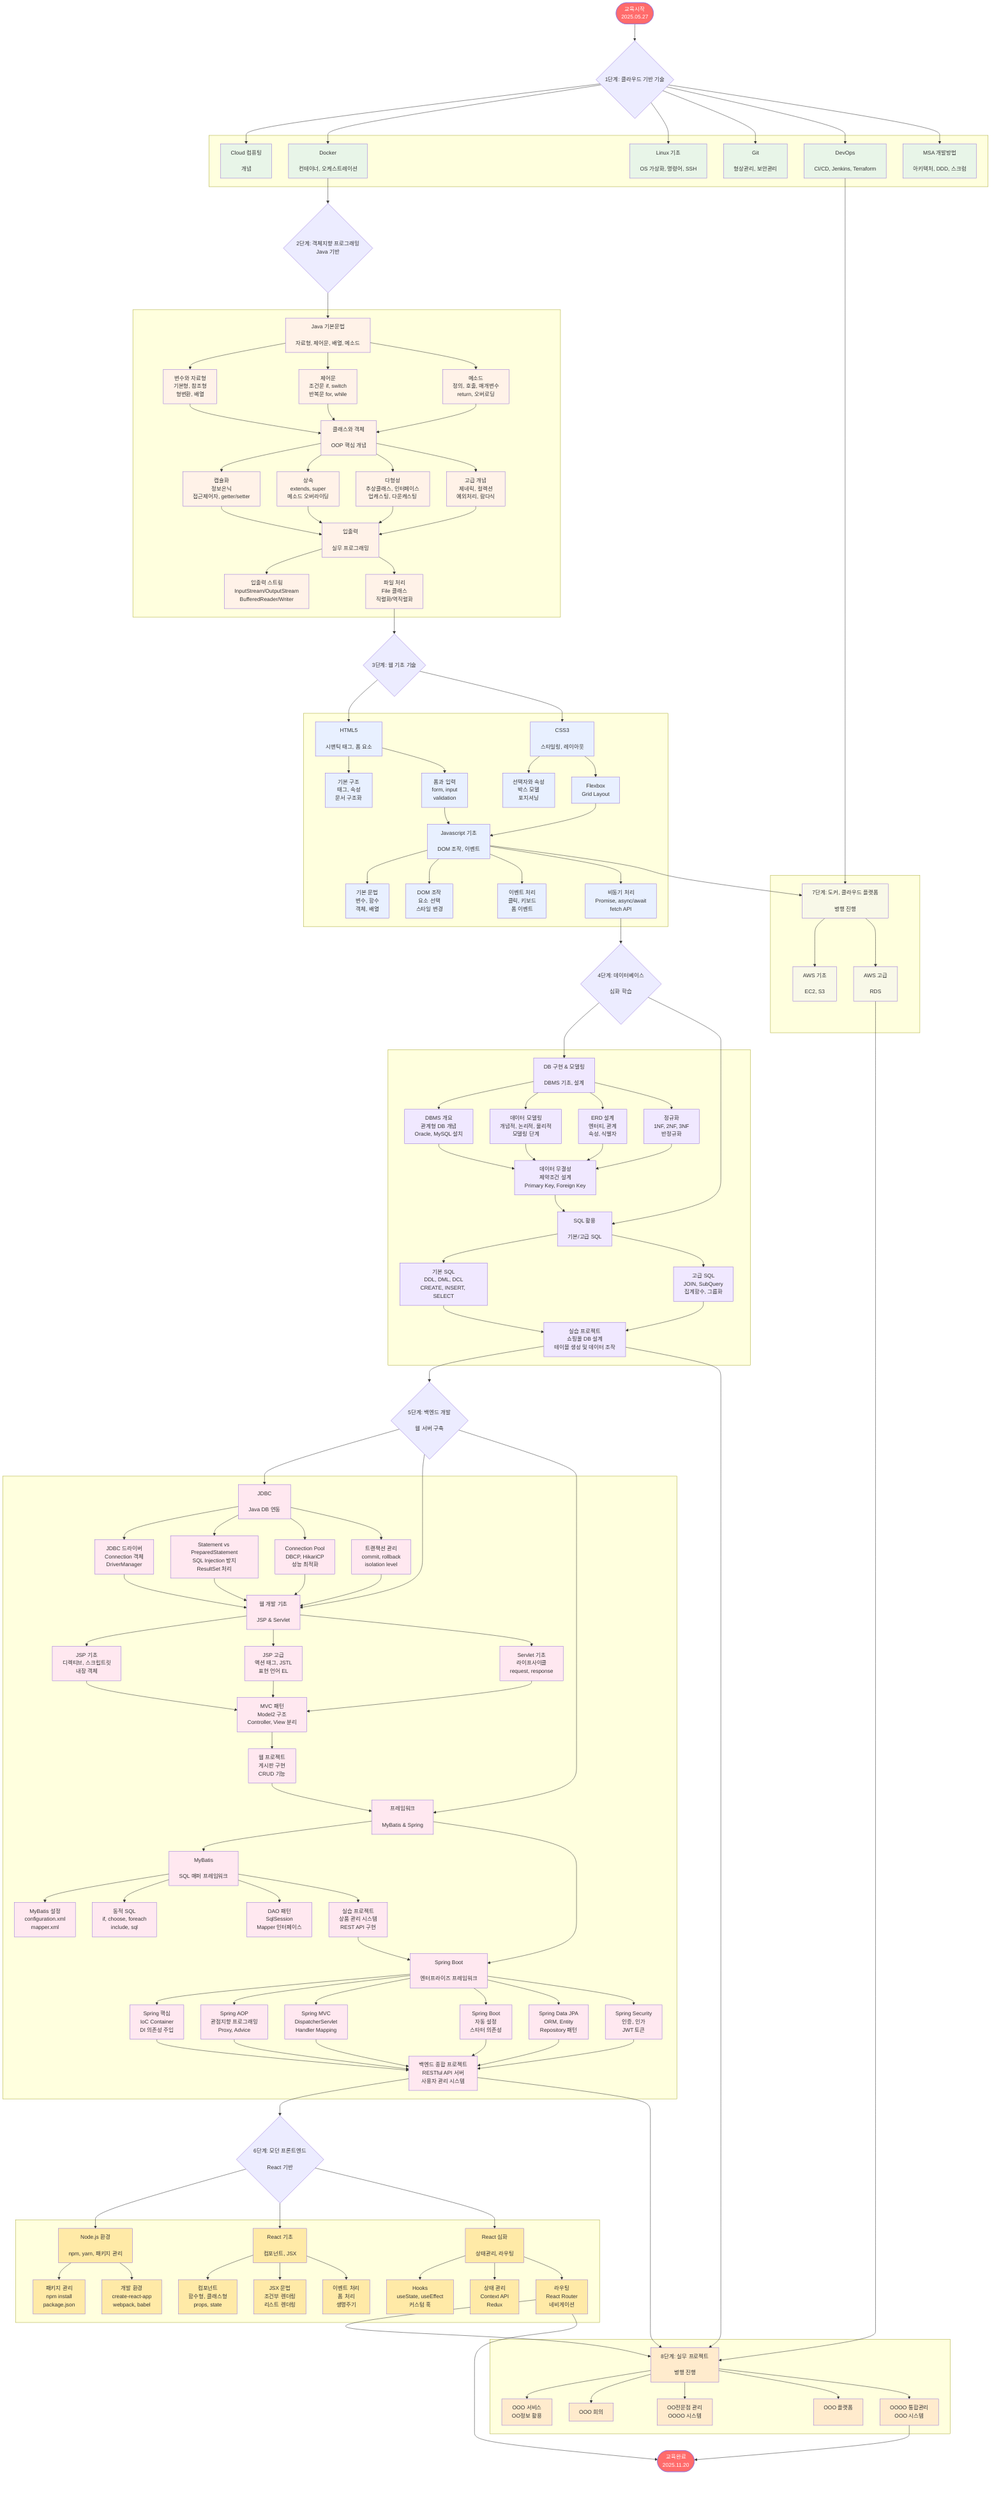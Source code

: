 flowchart TD
    Start([교육시작<br/>2025.05.27]) --> Phase1{1단계: 클라우드 기반 기술<br/>}

    Phase1 --> Cloud컴퓨팅[Cloud 컴퓨팅<br/><br/>개념]
    Phase1 --> Docker[Docker<br/><br/>컨테이너, 오케스트레이션]
    Phase1 --> Linux[Linux 기초<br/><br/>OS 가상화, 명령어, SSH]
    Phase1 --> Git[Git<br/><br/>형상관리, 보안관리]
    Phase1 --> DevOps[DevOps<br/><br/>CI/CD, Jenkins, Terraform]
    Phase1 --> MSA[MSA 개발방법<br/><br/>아키텍처, DDD, 스크럼]
    
    Docker --> Phase2{2단계: 객체지향 프로그래밍<br/>Java 기반}
    
    Phase2 --> Java1[Java 기본문법<br/><br/>자료형, 제어문, 배열, 메소드]
    
    Java1 --> JavaSub1[변수와 자료형<br/>기본형, 참조형<br/>형변환, 배열]
    Java1 --> JavaSub2[제어문<br/>조건문 if, switch<br/>반복문 for, while]
    Java1 --> JavaSub3[메소드<br/>정의, 호출, 매개변수<br/>return, 오버로딩]
    
    JavaSub1 --> Java2[클래스와 객체<br/><br/>OOP 핵심 개념]
    JavaSub2 --> Java2
    JavaSub3 --> Java2
    
    Java2 --> OOP1[캡슐화<br/>정보은닉<br/>접근제어자, getter/setter]
    Java2 --> OOP2[상속<br/>extends, super<br/>메소드 오버라이딩]
    Java2 --> OOP3[다형성<br/>추상클래스, 인터페이스<br/>업캐스팅, 다운캐스팅]
    Java2 --> OOP4[고급 개념<br/>제네릭, 컬렉션<br/>예외처리, 람다식]
    
    OOP1 --> Java3[입출력<br/><br/>실무 프로그래밍]
    OOP2 --> Java3
    OOP3 --> Java3
    OOP4 --> Java3
    
    Java3 --> IO1[입출력 스트림<br/>InputStream/OutputStream<br/>BufferedReader/Writer]
    Java3 --> IO2[파일 처리<br/>File 클래스<br/>직렬화/역직렬화]
    
    IO2 --> Phase3{3단계: 웹 기초 기술<br/>}
    
    Phase3 --> HTML[HTML5<br/><br/>시맨틱 태그, 폼 요소]
    Phase3 --> CSS[CSS3<br/><br/>스타일링, 레이아웃]
    
    HTML --> HTMLSub1[기본 구조<br/>태그, 속성<br/>문서 구조화]
    HTML --> HTMLSub2[폼과 입력<br/>form, input<br/>validation]
    
    CSS --> CSSSub1[선택자와 속성<br/>박스 모델<br/>포지셔닝]
    CSS --> CSSSub2[Flexbox<br/>Grid Layout<br/>]
    
    HTMLSub2 --> JS[Javascript 기초<br/><br/>DOM 조작, 이벤트]
    CSSSub2 --> JS
    
    JS --> JSSub1[기본 문법<br/>변수, 함수<br/>객체, 배열]
    JS --> JSSub2[DOM 조작<br/>요소 선택<br/>스타일 변경]
    JS --> JSSub3[이벤트 처리<br/>클릭, 키보드<br/>폼 이벤트]
    JS --> JSSub4[비동기 처리<br/>Promise, async/await<br/>fetch API]
    
    JSSub4 --> Phase4{4단계: 데이터베이스<br/><br/>심화 학습}
    
    Phase4 --> DB1[DB 구현 & 모델링<br/><br/>DBMS 기초, 설계]
    Phase4 --> DB2[SQL 활용<br/><br/>기본/고급 SQL]
    
    DB1 --> DBSub1[DBMS 개요<br/>관계형 DB 개념<br/>Oracle, MySQL 설치]
    DB1 --> DBSub2[데이터 모델링<br/>개념적, 논리적, 물리적<br/>모델링 단계]
    DB1 --> DBSub3[ERD 설계<br/>엔터티, 관계<br/>속성, 식별자]
    DB1 --> DBSub4[정규화<br/>1NF, 2NF, 3NF<br/>반정규화]
    
    DBSub1 --> DBMiddle[데이터 무결성<br/>제약조건 설계<br/>Primary Key, Foreign Key]
    DBSub2 --> DBMiddle
    DBSub3 --> DBMiddle
    DBSub4 --> DBMiddle
    
    DBMiddle --> DB2
    
    DB2 --> SQLSub1[기본 SQL<br/>DDL, DML, DCL<br/>CREATE, INSERT, SELECT]
    DB2 --> SQLSub2[고급 SQL<br/>JOIN, SubQuery<br/>집계함수, 그룹화]
    
    SQLSub1 --> SQLPractice[실습 프로젝트<br/>쇼핑몰 DB 설계<br/>테이블 생성 및 데이터 조작]
    SQLSub2 --> SQLPractice
    
    SQLPractice --> Phase5{5단계: 백엔드 개발<br/><br/>웹 서버 구축}
    
    Phase5 --> JDBC[JDBC<br/><br/>Java DB 연동]
    Phase5 --> WebDev[웹 개발 기초<br/><br/>JSP & Servlet]
    Phase5 --> Framework[프레임워크<br/><br/>MyBatis & Spring]
    
    JDBC --> JDBCSub1[JDBC 드라이버<br/>Connection 객체<br/>DriverManager]
    JDBC --> JDBCSub2[Statement vs PreparedStatement<br/>SQL Injection 방지<br/>ResultSet 처리]
    JDBC --> JDBCSub3[Connection Pool<br/>DBCP, HikariCP<br/>성능 최적화]
    JDBC --> JDBCSub4[트랜잭션 관리<br/>commit, rollback<br/>isolation level]
    
    JDBCSub1 --> WebDev
    JDBCSub2 --> WebDev
    JDBCSub3 --> WebDev
    JDBCSub4 --> WebDev
    
    WebDev --> JSPSub1[JSP 기초<br/>디렉티브, 스크립트릿<br/>내장 객체]
    WebDev --> JSPSub2[JSP 고급<br/>액션 태그, JSTL<br/>표현 언어 EL]
    WebDev --> ServletSub1[Servlet 기초<br/>라이프사이클<br/>request, response]
    
    JSPSub1 --> MVCPattern[MVC 패턴<br/>Model2 구조<br/>Controller, View 분리]
    JSPSub2 --> MVCPattern
    ServletSub1 --> MVCPattern
    
    MVCPattern --> WebProject[웹 프로젝트<br/>게시판 구현<br/>CRUD 기능]
    
    WebProject --> Framework
    
    Framework --> MyBatisPart[MyBatis<br/><br/>SQL 매퍼 프레임워크]
    Framework --> SpringPart[Spring Boot<br/><br/>엔터프라이즈 프레임워크]
    
    MyBatisPart --> MyBSub1[MyBatis 설정<br/>configuration.xml<br/>mapper.xml]
    MyBatisPart --> MyBSub2[동적 SQL<br/>if, choose, foreach<br/>include, sql]
    MyBatisPart --> MyBSub3[DAO 패턴<br/>SqlSession<br/>Mapper 인터페이스]
    MyBatisPart --> MyBSub4[실습 프로젝트<br/>상품 관리 시스템<br/>REST API 구현]
    
    MyBSub4 --> SpringPart
    
    SpringPart --> SpringSub1[Spring 핵심<br/>IoC Container<br/>DI 의존성 주입]
    SpringPart --> SpringSub2[Spring AOP<br/>관점지향 프로그래밍<br/>Proxy, Advice]
    SpringPart --> SpringSub3[Spring MVC<br/>DispatcherServlet<br/>Handler Mapping]
    SpringPart --> SpringSub4[Spring Boot<br/>자동 설정<br/>스타터 의존성]
    SpringPart --> SpringSub5[Spring Data JPA<br/>ORM, Entity<br/>Repository 패턴]
    SpringPart --> SpringSub6[Spring Security<br/>인증, 인가<br/>JWT 토큰]
    
    SpringSub1 --> BackendProject[백엔드 종합 프로젝트<br/>RESTful API 서버<br/>사용자 관리 시스템]
    SpringSub2 --> BackendProject
    SpringSub3 --> BackendProject
    SpringSub4 --> BackendProject
    SpringSub5 --> BackendProject
    SpringSub6 --> BackendProject
    
    BackendProject --> Phase6{6단계: 모던 프론트엔드<br/><br/>React 기반}
    
    Phase6 --> Node[Node.js 환경<br/><br/>npm, yarn, 패키지 관리]
    Phase6 --> ReactBasic[React 기초<br/><br/>컴포넌트, JSX]
    Phase6 --> ReactAdvanced[React 심화<br/><br/>상태관리, 라우팅]
    
    Node --> NodeSub1[패키지 관리<br/>npm install<br/>package.json]
    Node --> NodeSub2[개발 환경<br/>create-react-app<br/>webpack, babel]
    
    ReactBasic --> ReactSub1[컴포넌트<br/>함수형, 클래스형<br/>props, state]
    ReactBasic --> ReactSub2[JSX 문법<br/>조건부 렌더링<br/>리스트 렌더링]
    ReactBasic --> ReactSub3[이벤트 처리<br/>폼 처리<br/>생명주기]
    
    ReactAdvanced --> ReactSub4[Hooks<br/>useState, useEffect<br/>커스텀 훅]
    ReactAdvanced --> ReactSub5[상태 관리<br/>Context API<br/>Redux]
    ReactAdvanced --> ReactSub6[라우팅<br/>React Router<br/>네비게이션]
    
    %% 7단계 클라우드 플랫폼 병행
    DevOps --> CloudPhase7[7단계: 도커, 클라우드 플랫폼<br/><br/>병행 진행]
    JS --> CloudPhase7
    CloudPhase7 --> AWSBasic[AWS 기초<br/><br/>EC2, S3]
    CloudPhase7 --> AWSAdvanced[AWS 고급<br/><br/>RDS]
    
    %% 8단계 실무 프로젝트 병행
    SQLPractice --> ProjectPhase8[8단계: 실무 프로젝트<br/><br/>병행 진행]
    BackendProject --> ProjectPhase8
    ReactSub6 --> ProjectPhase8
    AWSAdvanced --> ProjectPhase8
    
    ProjectPhase8 --> Proj1[OOO 서비스<br/>OO정보 활용]
    ProjectPhase8 --> Proj2[OOO 회의<br/>]
    ProjectPhase8 --> Proj3[OO전문점 관리<br/>OOOO 시스템]
    ProjectPhase8 --> Proj4[OOO 플랫폼<br/><br/>]
    ProjectPhase8 --> Proj5[OOOO 통합관리<br/>OOO 시스템]
    
    ReactSub6 --> Complete([교육완료<br/>2025.11.20<br/>])
    Proj5 --> Complete
    
    %% 접기 기능을 위한 서브그래프
    subgraph Phase1Detail [" "]
        direction TB
        Cloud컴퓨팅
        Docker
        Linux
        Git
        DevOps
        MSA
    end
    
    subgraph Phase2Detail [" "]
        direction TB
        Java1
        JavaSub1
        JavaSub2
        JavaSub3
        Java2
        OOP1
        OOP2
        OOP3
        OOP4
        Java3
        IO1
        IO2
    end
    
    subgraph Phase3Detail [" "]
        direction TB
        HTML
        HTMLSub1
        HTMLSub2
        CSS
        CSSSub1
        CSSSub2
        JS
        JSSub1
        JSSub2
        JSSub3
        JSSub4
    end
    
    subgraph Phase4Detail [" "]
        direction TB
        DB1
        DBSub1
        DBSub2
        DBSub3
        DBSub4
        DBMiddle
        DB2
        SQLSub1
        SQLSub2
        SQLPractice
    end
    
    subgraph Phase5Detail [" "]
        direction TB
        JDBC
        JDBCSub1
        JDBCSub2
        JDBCSub3
        JDBCSub4
        WebDev
        JSPSub1
        JSPSub2
        ServletSub1
        MVCPattern
        WebProject
        Framework
        MyBatisPart
        MyBSub1
        MyBSub2
        MyBSub3
        MyBSub4
        SpringPart
        SpringSub1
        SpringSub2
        SpringSub3
        SpringSub4
        SpringSub5
        SpringSub6
        BackendProject
    end
    
    subgraph Phase6Detail [" "]
        direction TB
        Node
        NodeSub1
        NodeSub2
        ReactBasic
        ReactSub1
        ReactSub2
        ReactSub3
        ReactAdvanced
        ReactSub4
        ReactSub5
        ReactSub6
    end
    
    subgraph Phase7Detail [" "]
        direction TB
        CloudPhase7
        AWSBasic
        AWSAdvanced
    end
    
    subgraph Phase8Detail [" "]
        direction TB
        ProjectPhase8
        Proj1
        Proj2
        Proj3
        Proj4
        Proj5
    end
    
    classDef phase1 fill:#e8f5e8
    classDef phase2 fill:#fff2e8
    classDef phase3 fill:#e8f0ff
    classDef phase4 fill:#f0e8ff
    classDef phase5 fill:#ffe8f0
    classDef phase6 fill:#ffeaa7
    classDef phase7 fill:#f8f8e8
    classDef phase8 fill:#ffebcd
    classDef milestone fill:#ff6b6b,color:#fff
    
    class Linux,MSA,DevOps,Docker,Git,Cloud컴퓨팅 phase1
    class Java1,Java2,Java3,JavaSub1,JavaSub2,JavaSub3,OOP1,OOP2,OOP3,OOP4,IO1,IO2 phase2
    class HTML,CSS,HTMLSub1,HTMLSub2,CSSSub1,CSSSub2,JS,JSSub1,JSSub2,JSSub3,JSSub4 phase3
    class DB1,DB2,DBSub1,DBSub2,DBSub3,DBSub4,DBMiddle,SQLSub1,SQLSub2,SQLPractice phase4
    class JDBC,WebDev,Framework,JDBCSub1,JDBCSub2,JDBCSub3,JDBCSub4,JSPSub1,JSPSub2,ServletSub1,MVCPattern,WebProject,MyBatisPart,SpringPart,MyBSub1,MyBSub2,MyBSub3,MyBSub4,SpringSub1,SpringSub2,SpringSub3,SpringSub4,SpringSub5,SpringSub6,BackendProject phase5
    class Node,ReactBasic,ReactAdvanced,NodeSub1,NodeSub2,ReactSub1,ReactSub2,ReactSub3,ReactSub4,ReactSub5,ReactSub6 phase6
    class CloudPhase7,AWSBasic,AWSAdvanced phase7
    class ProjectPhase8,Proj1,Proj2,Proj3,Proj4,Proj5 phase8
    class Start,Complete milestone